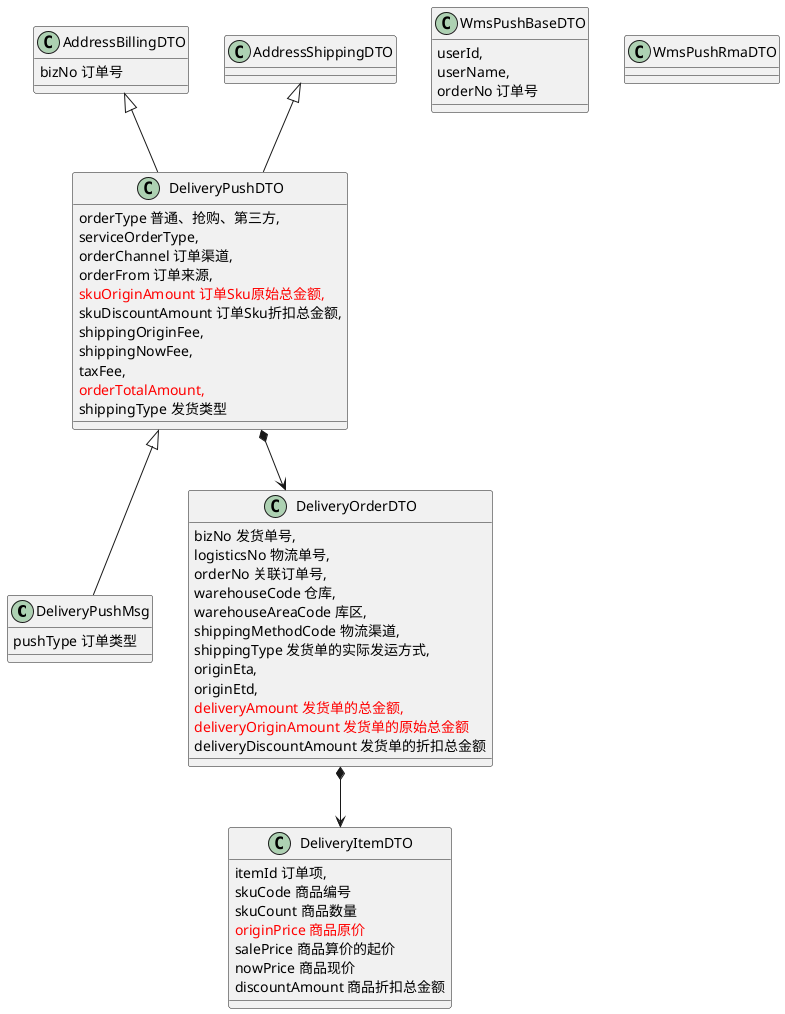 @startuml

class DeliveryPushMsg{
pushType 订单类型
}
class WmsPushBaseDTO{
    userId,
    userName,
    orderNo 订单号
}
class DeliveryPushDTO{
orderType 普通、抢购、第三方,
serviceOrderType,
orderChannel 订单渠道,
orderFrom 订单来源,
<font color=red>skuOriginAmount 订单Sku原始总金额,
skuDiscountAmount 订单Sku折扣总金额,
shippingOriginFee,
shippingNowFee,
taxFee,
<font color=red>orderTotalAmount,
shippingType 发货类型
}
class WmsPushRmaDTO
class AddressBillingDTO {
    bizNo 订单号
}
class AddressShippingDTO
class DeliveryOrderDTO{
    bizNo 发货单号,
    logisticsNo 物流单号,
    orderNo 关联订单号,
    warehouseCode 仓库,
    warehouseAreaCode 库区,
    shippingMethodCode 物流渠道,
    shippingType 发货单的实际发运方式,
    originEta,
    originEtd,
   <font color=red>deliveryAmount 发货单的总金额,
   <font color=red>deliveryOriginAmount 发货单的原始总金额
    deliveryDiscountAmount 发货单的折扣总金额
}
class DeliveryItemDTO{
itemId 订单项,
skuCode 商品编号
skuCount 商品数量
<font color=red>originPrice 商品原价
salePrice 商品算价的起价
nowPrice 商品现价
discountAmount 商品折扣总金额
}
DeliveryPushDTO <|-- DeliveryPushMsg
AddressShippingDTO <|-- DeliveryPushDTO
AddressBillingDTO <|-- DeliveryPushDTO
'DeliveryPushDTO <|-- DeliveryPushMsg
'WmsPushBaseDTO <|--WmsPushRmaDTO
'WmsPushOrderDTO<-- WmsPushDTO
'AddressBillingDTO<-- WmsPushBaseDTO
'AddressShippingDTO<-- WmsPushBaseDTO
DeliveryPushDTO*--> DeliveryOrderDTO
DeliveryOrderDTO*--> DeliveryItemDTO


'WmsPushDTO..> WmsPushOrderDTO

@enduml